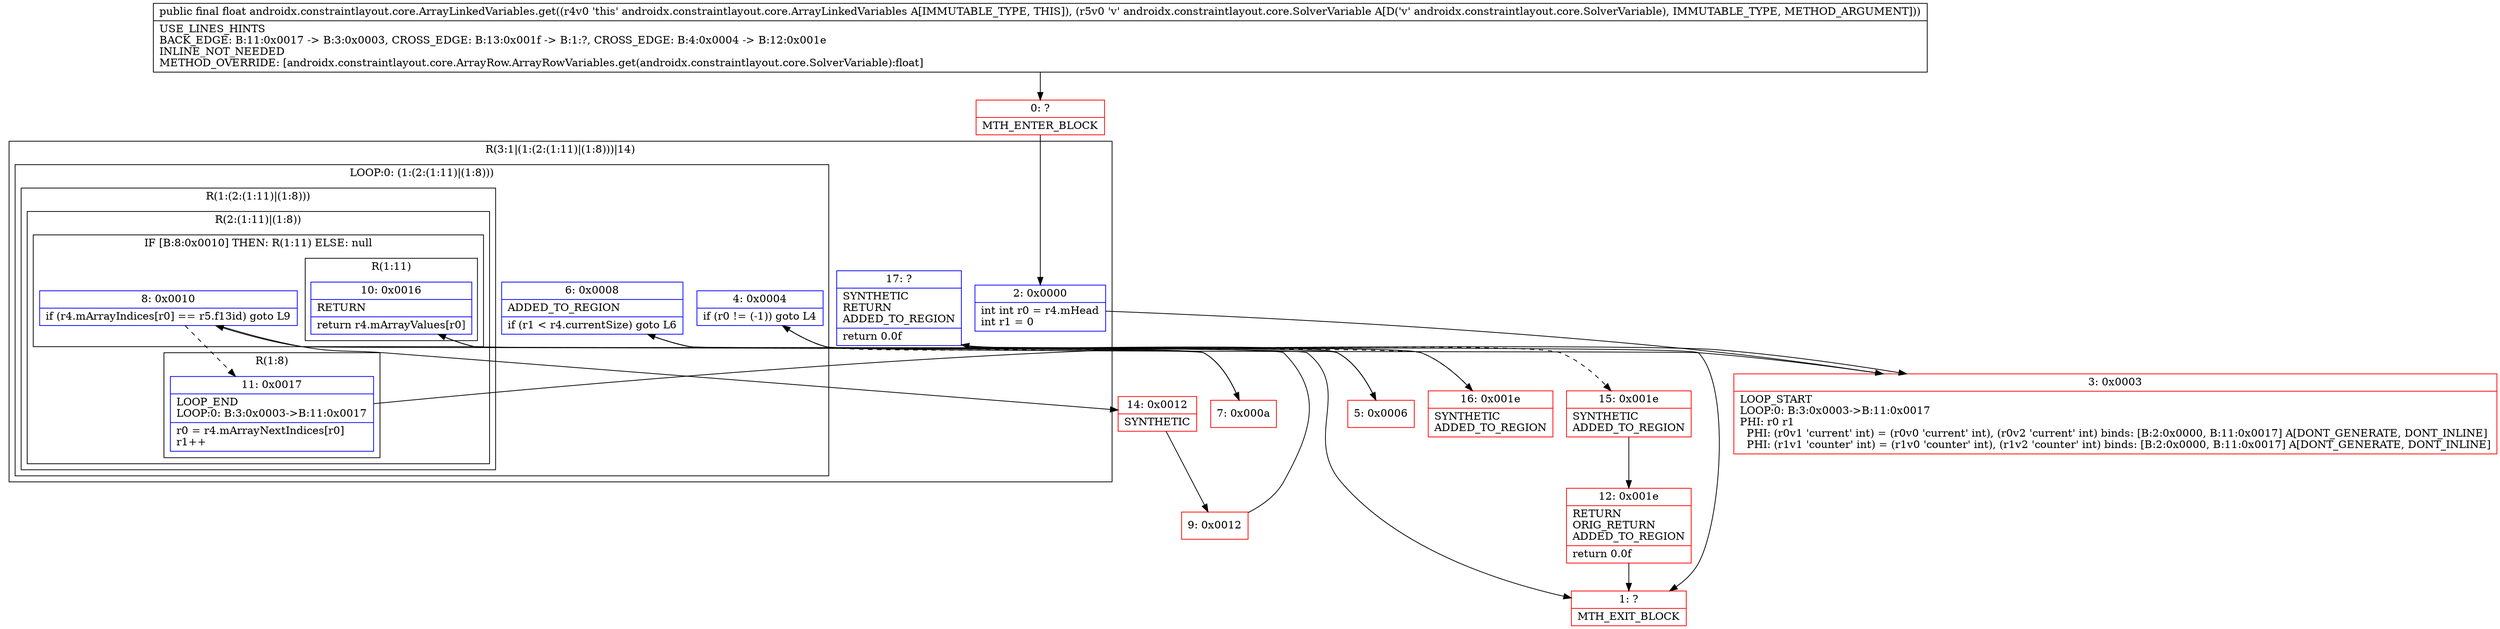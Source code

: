 digraph "CFG forandroidx.constraintlayout.core.ArrayLinkedVariables.get(Landroidx\/constraintlayout\/core\/SolverVariable;)F" {
subgraph cluster_Region_1326993606 {
label = "R(3:1|(1:(2:(1:11)|(1:8)))|14)";
node [shape=record,color=blue];
Node_2 [shape=record,label="{2\:\ 0x0000|int int r0 = r4.mHead\lint r1 = 0\l}"];
subgraph cluster_LoopRegion_2075593161 {
label = "LOOP:0: (1:(2:(1:11)|(1:8)))";
node [shape=record,color=blue];
Node_4 [shape=record,label="{4\:\ 0x0004|if (r0 != (\-1)) goto L4\l}"];
Node_6 [shape=record,label="{6\:\ 0x0008|ADDED_TO_REGION\l|if (r1 \< r4.currentSize) goto L6\l}"];
subgraph cluster_Region_412948359 {
label = "R(1:(2:(1:11)|(1:8)))";
node [shape=record,color=blue];
subgraph cluster_Region_1741686049 {
label = "R(2:(1:11)|(1:8))";
node [shape=record,color=blue];
subgraph cluster_IfRegion_726421229 {
label = "IF [B:8:0x0010] THEN: R(1:11) ELSE: null";
node [shape=record,color=blue];
Node_8 [shape=record,label="{8\:\ 0x0010|if (r4.mArrayIndices[r0] == r5.f13id) goto L9\l}"];
subgraph cluster_Region_652195106 {
label = "R(1:11)";
node [shape=record,color=blue];
Node_10 [shape=record,label="{10\:\ 0x0016|RETURN\l|return r4.mArrayValues[r0]\l}"];
}
}
subgraph cluster_Region_258781713 {
label = "R(1:8)";
node [shape=record,color=blue];
Node_11 [shape=record,label="{11\:\ 0x0017|LOOP_END\lLOOP:0: B:3:0x0003\-\>B:11:0x0017\l|r0 = r4.mArrayNextIndices[r0]\lr1++\l}"];
}
}
}
}
Node_17 [shape=record,label="{17\:\ ?|SYNTHETIC\lRETURN\lADDED_TO_REGION\l|return 0.0f\l}"];
}
Node_0 [shape=record,color=red,label="{0\:\ ?|MTH_ENTER_BLOCK\l}"];
Node_3 [shape=record,color=red,label="{3\:\ 0x0003|LOOP_START\lLOOP:0: B:3:0x0003\-\>B:11:0x0017\lPHI: r0 r1 \l  PHI: (r0v1 'current' int) = (r0v0 'current' int), (r0v2 'current' int) binds: [B:2:0x0000, B:11:0x0017] A[DONT_GENERATE, DONT_INLINE]\l  PHI: (r1v1 'counter' int) = (r1v0 'counter' int), (r1v2 'counter' int) binds: [B:2:0x0000, B:11:0x0017] A[DONT_GENERATE, DONT_INLINE]\l}"];
Node_5 [shape=record,color=red,label="{5\:\ 0x0006}"];
Node_7 [shape=record,color=red,label="{7\:\ 0x000a}"];
Node_14 [shape=record,color=red,label="{14\:\ 0x0012|SYNTHETIC\l}"];
Node_9 [shape=record,color=red,label="{9\:\ 0x0012}"];
Node_1 [shape=record,color=red,label="{1\:\ ?|MTH_EXIT_BLOCK\l}"];
Node_16 [shape=record,color=red,label="{16\:\ 0x001e|SYNTHETIC\lADDED_TO_REGION\l}"];
Node_15 [shape=record,color=red,label="{15\:\ 0x001e|SYNTHETIC\lADDED_TO_REGION\l}"];
Node_12 [shape=record,color=red,label="{12\:\ 0x001e|RETURN\lORIG_RETURN\lADDED_TO_REGION\l|return 0.0f\l}"];
MethodNode[shape=record,label="{public final float androidx.constraintlayout.core.ArrayLinkedVariables.get((r4v0 'this' androidx.constraintlayout.core.ArrayLinkedVariables A[IMMUTABLE_TYPE, THIS]), (r5v0 'v' androidx.constraintlayout.core.SolverVariable A[D('v' androidx.constraintlayout.core.SolverVariable), IMMUTABLE_TYPE, METHOD_ARGUMENT]))  | USE_LINES_HINTS\lBACK_EDGE: B:11:0x0017 \-\> B:3:0x0003, CROSS_EDGE: B:13:0x001f \-\> B:1:?, CROSS_EDGE: B:4:0x0004 \-\> B:12:0x001e\lINLINE_NOT_NEEDED\lMETHOD_OVERRIDE: [androidx.constraintlayout.core.ArrayRow.ArrayRowVariables.get(androidx.constraintlayout.core.SolverVariable):float]\l}"];
MethodNode -> Node_0;Node_2 -> Node_3;
Node_4 -> Node_5;
Node_4 -> Node_15[style=dashed];
Node_6 -> Node_7;
Node_6 -> Node_16[style=dashed];
Node_8 -> Node_11[style=dashed];
Node_8 -> Node_14;
Node_10 -> Node_1;
Node_11 -> Node_3;
Node_17 -> Node_1;
Node_0 -> Node_2;
Node_3 -> Node_4;
Node_5 -> Node_6;
Node_7 -> Node_8;
Node_14 -> Node_9;
Node_9 -> Node_10;
Node_16 -> Node_17;
Node_15 -> Node_12;
Node_12 -> Node_1;
}

